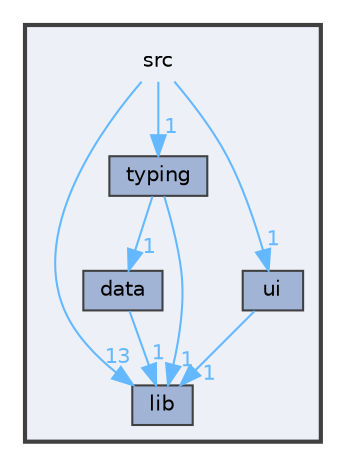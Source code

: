 digraph "C:/Users/igorc/lcom/g2/proj/src"
{
 // LATEX_PDF_SIZE
  bgcolor="transparent";
  edge [fontname=Helvetica,fontsize=10,labelfontname=Helvetica,labelfontsize=10];
  node [fontname=Helvetica,fontsize=10,shape=box,height=0.2,width=0.4];
  compound=true
  subgraph clusterdir_68267d1309a1af8e8297ef4c3efbcdba {
    graph [ bgcolor="#edf0f7", pencolor="grey25", label="", fontname=Helvetica,fontsize=10 style="filled,bold", URL="dir_68267d1309a1af8e8297ef4c3efbcdba.html",tooltip=""]
    dir_68267d1309a1af8e8297ef4c3efbcdba [shape=plaintext, label="src"];
  dir_c1be8d27e7f84178e95f152701110b19 [label="data", fillcolor="#a2b4d6", color="grey25", style="filled", URL="dir_c1be8d27e7f84178e95f152701110b19.html",tooltip=""];
  dir_c85d3e3c5052e9ad9ce18c6863244a25 [label="lib", fillcolor="#a2b4d6", color="grey25", style="filled", URL="dir_c85d3e3c5052e9ad9ce18c6863244a25.html",tooltip=""];
  dir_33b99858a5d4b0b3804bea2609245520 [label="typing", fillcolor="#a2b4d6", color="grey25", style="filled", URL="dir_33b99858a5d4b0b3804bea2609245520.html",tooltip=""];
  dir_da5c6b39c0a2f54e57df6799511cd3ab [label="ui", fillcolor="#a2b4d6", color="grey25", style="filled", URL="dir_da5c6b39c0a2f54e57df6799511cd3ab.html",tooltip=""];
  }
  dir_68267d1309a1af8e8297ef4c3efbcdba->dir_33b99858a5d4b0b3804bea2609245520 [headlabel="1", labeldistance=1.5 headhref="dir_000007_000010.html" color="steelblue1" fontcolor="steelblue1"];
  dir_68267d1309a1af8e8297ef4c3efbcdba->dir_c85d3e3c5052e9ad9ce18c6863244a25 [headlabel="13", labeldistance=1.5 headhref="dir_000007_000004.html" color="steelblue1" fontcolor="steelblue1"];
  dir_68267d1309a1af8e8297ef4c3efbcdba->dir_da5c6b39c0a2f54e57df6799511cd3ab [headlabel="1", labeldistance=1.5 headhref="dir_000007_000011.html" color="steelblue1" fontcolor="steelblue1"];
  dir_c1be8d27e7f84178e95f152701110b19->dir_c85d3e3c5052e9ad9ce18c6863244a25 [headlabel="1", labeldistance=1.5 headhref="dir_000000_000004.html" color="steelblue1" fontcolor="steelblue1"];
  dir_33b99858a5d4b0b3804bea2609245520->dir_c1be8d27e7f84178e95f152701110b19 [headlabel="1", labeldistance=1.5 headhref="dir_000010_000000.html" color="steelblue1" fontcolor="steelblue1"];
  dir_33b99858a5d4b0b3804bea2609245520->dir_c85d3e3c5052e9ad9ce18c6863244a25 [headlabel="1", labeldistance=1.5 headhref="dir_000010_000004.html" color="steelblue1" fontcolor="steelblue1"];
  dir_da5c6b39c0a2f54e57df6799511cd3ab->dir_c85d3e3c5052e9ad9ce18c6863244a25 [headlabel="1", labeldistance=1.5 headhref="dir_000011_000004.html" color="steelblue1" fontcolor="steelblue1"];
}
